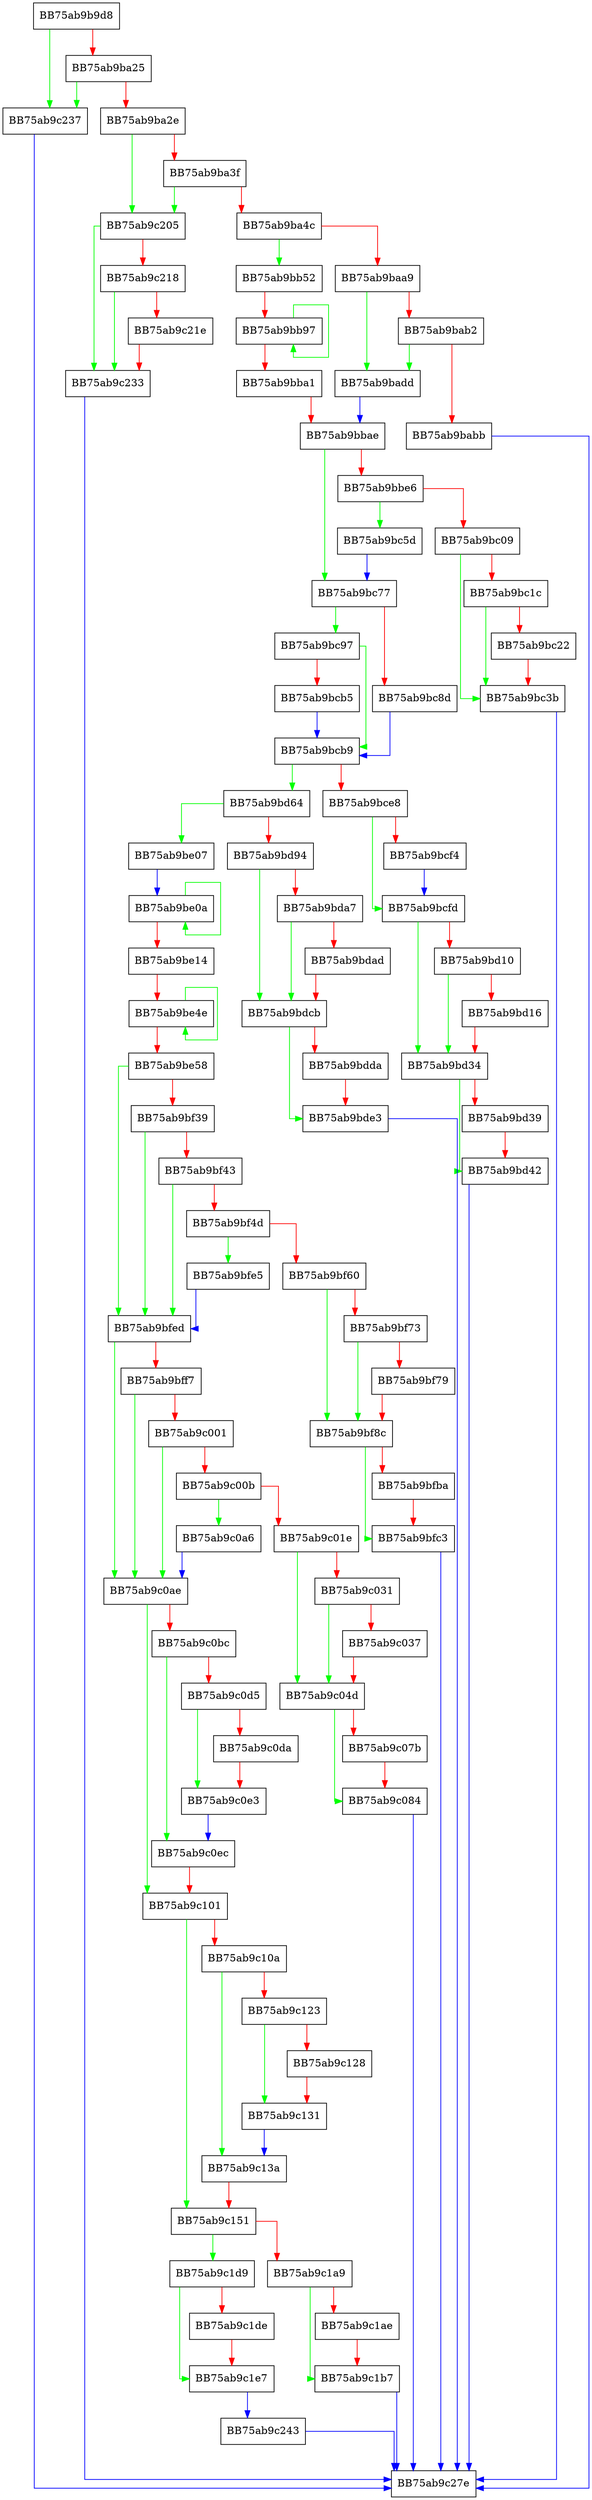 digraph PersistUnfriendlyRegistryChange {
  node [shape="box"];
  graph [splines=ortho];
  BB75ab9b9d8 -> BB75ab9c237 [color="green"];
  BB75ab9b9d8 -> BB75ab9ba25 [color="red"];
  BB75ab9ba25 -> BB75ab9c237 [color="green"];
  BB75ab9ba25 -> BB75ab9ba2e [color="red"];
  BB75ab9ba2e -> BB75ab9c205 [color="green"];
  BB75ab9ba2e -> BB75ab9ba3f [color="red"];
  BB75ab9ba3f -> BB75ab9c205 [color="green"];
  BB75ab9ba3f -> BB75ab9ba4c [color="red"];
  BB75ab9ba4c -> BB75ab9bb52 [color="green"];
  BB75ab9ba4c -> BB75ab9baa9 [color="red"];
  BB75ab9baa9 -> BB75ab9badd [color="green"];
  BB75ab9baa9 -> BB75ab9bab2 [color="red"];
  BB75ab9bab2 -> BB75ab9badd [color="green"];
  BB75ab9bab2 -> BB75ab9babb [color="red"];
  BB75ab9babb -> BB75ab9c27e [color="blue"];
  BB75ab9badd -> BB75ab9bbae [color="blue"];
  BB75ab9bb52 -> BB75ab9bb97 [color="red"];
  BB75ab9bb97 -> BB75ab9bb97 [color="green"];
  BB75ab9bb97 -> BB75ab9bba1 [color="red"];
  BB75ab9bba1 -> BB75ab9bbae [color="red"];
  BB75ab9bbae -> BB75ab9bc77 [color="green"];
  BB75ab9bbae -> BB75ab9bbe6 [color="red"];
  BB75ab9bbe6 -> BB75ab9bc5d [color="green"];
  BB75ab9bbe6 -> BB75ab9bc09 [color="red"];
  BB75ab9bc09 -> BB75ab9bc3b [color="green"];
  BB75ab9bc09 -> BB75ab9bc1c [color="red"];
  BB75ab9bc1c -> BB75ab9bc3b [color="green"];
  BB75ab9bc1c -> BB75ab9bc22 [color="red"];
  BB75ab9bc22 -> BB75ab9bc3b [color="red"];
  BB75ab9bc3b -> BB75ab9c27e [color="blue"];
  BB75ab9bc5d -> BB75ab9bc77 [color="blue"];
  BB75ab9bc77 -> BB75ab9bc97 [color="green"];
  BB75ab9bc77 -> BB75ab9bc8d [color="red"];
  BB75ab9bc8d -> BB75ab9bcb9 [color="blue"];
  BB75ab9bc97 -> BB75ab9bcb9 [color="green"];
  BB75ab9bc97 -> BB75ab9bcb5 [color="red"];
  BB75ab9bcb5 -> BB75ab9bcb9 [color="blue"];
  BB75ab9bcb9 -> BB75ab9bd64 [color="green"];
  BB75ab9bcb9 -> BB75ab9bce8 [color="red"];
  BB75ab9bce8 -> BB75ab9bcfd [color="green"];
  BB75ab9bce8 -> BB75ab9bcf4 [color="red"];
  BB75ab9bcf4 -> BB75ab9bcfd [color="blue"];
  BB75ab9bcfd -> BB75ab9bd34 [color="green"];
  BB75ab9bcfd -> BB75ab9bd10 [color="red"];
  BB75ab9bd10 -> BB75ab9bd34 [color="green"];
  BB75ab9bd10 -> BB75ab9bd16 [color="red"];
  BB75ab9bd16 -> BB75ab9bd34 [color="red"];
  BB75ab9bd34 -> BB75ab9bd42 [color="green"];
  BB75ab9bd34 -> BB75ab9bd39 [color="red"];
  BB75ab9bd39 -> BB75ab9bd42 [color="red"];
  BB75ab9bd42 -> BB75ab9c27e [color="blue"];
  BB75ab9bd64 -> BB75ab9be07 [color="green"];
  BB75ab9bd64 -> BB75ab9bd94 [color="red"];
  BB75ab9bd94 -> BB75ab9bdcb [color="green"];
  BB75ab9bd94 -> BB75ab9bda7 [color="red"];
  BB75ab9bda7 -> BB75ab9bdcb [color="green"];
  BB75ab9bda7 -> BB75ab9bdad [color="red"];
  BB75ab9bdad -> BB75ab9bdcb [color="red"];
  BB75ab9bdcb -> BB75ab9bde3 [color="green"];
  BB75ab9bdcb -> BB75ab9bdda [color="red"];
  BB75ab9bdda -> BB75ab9bde3 [color="red"];
  BB75ab9bde3 -> BB75ab9c27e [color="blue"];
  BB75ab9be07 -> BB75ab9be0a [color="blue"];
  BB75ab9be0a -> BB75ab9be0a [color="green"];
  BB75ab9be0a -> BB75ab9be14 [color="red"];
  BB75ab9be14 -> BB75ab9be4e [color="red"];
  BB75ab9be4e -> BB75ab9be4e [color="green"];
  BB75ab9be4e -> BB75ab9be58 [color="red"];
  BB75ab9be58 -> BB75ab9bfed [color="green"];
  BB75ab9be58 -> BB75ab9bf39 [color="red"];
  BB75ab9bf39 -> BB75ab9bfed [color="green"];
  BB75ab9bf39 -> BB75ab9bf43 [color="red"];
  BB75ab9bf43 -> BB75ab9bfed [color="green"];
  BB75ab9bf43 -> BB75ab9bf4d [color="red"];
  BB75ab9bf4d -> BB75ab9bfe5 [color="green"];
  BB75ab9bf4d -> BB75ab9bf60 [color="red"];
  BB75ab9bf60 -> BB75ab9bf8c [color="green"];
  BB75ab9bf60 -> BB75ab9bf73 [color="red"];
  BB75ab9bf73 -> BB75ab9bf8c [color="green"];
  BB75ab9bf73 -> BB75ab9bf79 [color="red"];
  BB75ab9bf79 -> BB75ab9bf8c [color="red"];
  BB75ab9bf8c -> BB75ab9bfc3 [color="green"];
  BB75ab9bf8c -> BB75ab9bfba [color="red"];
  BB75ab9bfba -> BB75ab9bfc3 [color="red"];
  BB75ab9bfc3 -> BB75ab9c27e [color="blue"];
  BB75ab9bfe5 -> BB75ab9bfed [color="blue"];
  BB75ab9bfed -> BB75ab9c0ae [color="green"];
  BB75ab9bfed -> BB75ab9bff7 [color="red"];
  BB75ab9bff7 -> BB75ab9c0ae [color="green"];
  BB75ab9bff7 -> BB75ab9c001 [color="red"];
  BB75ab9c001 -> BB75ab9c0ae [color="green"];
  BB75ab9c001 -> BB75ab9c00b [color="red"];
  BB75ab9c00b -> BB75ab9c0a6 [color="green"];
  BB75ab9c00b -> BB75ab9c01e [color="red"];
  BB75ab9c01e -> BB75ab9c04d [color="green"];
  BB75ab9c01e -> BB75ab9c031 [color="red"];
  BB75ab9c031 -> BB75ab9c04d [color="green"];
  BB75ab9c031 -> BB75ab9c037 [color="red"];
  BB75ab9c037 -> BB75ab9c04d [color="red"];
  BB75ab9c04d -> BB75ab9c084 [color="green"];
  BB75ab9c04d -> BB75ab9c07b [color="red"];
  BB75ab9c07b -> BB75ab9c084 [color="red"];
  BB75ab9c084 -> BB75ab9c27e [color="blue"];
  BB75ab9c0a6 -> BB75ab9c0ae [color="blue"];
  BB75ab9c0ae -> BB75ab9c101 [color="green"];
  BB75ab9c0ae -> BB75ab9c0bc [color="red"];
  BB75ab9c0bc -> BB75ab9c0ec [color="green"];
  BB75ab9c0bc -> BB75ab9c0d5 [color="red"];
  BB75ab9c0d5 -> BB75ab9c0e3 [color="green"];
  BB75ab9c0d5 -> BB75ab9c0da [color="red"];
  BB75ab9c0da -> BB75ab9c0e3 [color="red"];
  BB75ab9c0e3 -> BB75ab9c0ec [color="blue"];
  BB75ab9c0ec -> BB75ab9c101 [color="red"];
  BB75ab9c101 -> BB75ab9c151 [color="green"];
  BB75ab9c101 -> BB75ab9c10a [color="red"];
  BB75ab9c10a -> BB75ab9c13a [color="green"];
  BB75ab9c10a -> BB75ab9c123 [color="red"];
  BB75ab9c123 -> BB75ab9c131 [color="green"];
  BB75ab9c123 -> BB75ab9c128 [color="red"];
  BB75ab9c128 -> BB75ab9c131 [color="red"];
  BB75ab9c131 -> BB75ab9c13a [color="blue"];
  BB75ab9c13a -> BB75ab9c151 [color="red"];
  BB75ab9c151 -> BB75ab9c1d9 [color="green"];
  BB75ab9c151 -> BB75ab9c1a9 [color="red"];
  BB75ab9c1a9 -> BB75ab9c1b7 [color="green"];
  BB75ab9c1a9 -> BB75ab9c1ae [color="red"];
  BB75ab9c1ae -> BB75ab9c1b7 [color="red"];
  BB75ab9c1b7 -> BB75ab9c27e [color="blue"];
  BB75ab9c1d9 -> BB75ab9c1e7 [color="green"];
  BB75ab9c1d9 -> BB75ab9c1de [color="red"];
  BB75ab9c1de -> BB75ab9c1e7 [color="red"];
  BB75ab9c1e7 -> BB75ab9c243 [color="blue"];
  BB75ab9c205 -> BB75ab9c233 [color="green"];
  BB75ab9c205 -> BB75ab9c218 [color="red"];
  BB75ab9c218 -> BB75ab9c233 [color="green"];
  BB75ab9c218 -> BB75ab9c21e [color="red"];
  BB75ab9c21e -> BB75ab9c233 [color="red"];
  BB75ab9c233 -> BB75ab9c27e [color="blue"];
  BB75ab9c237 -> BB75ab9c27e [color="blue"];
  BB75ab9c243 -> BB75ab9c27e [color="blue"];
}